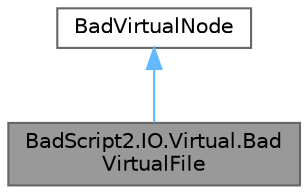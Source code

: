 digraph "BadScript2.IO.Virtual.BadVirtualFile"
{
 // LATEX_PDF_SIZE
  bgcolor="transparent";
  edge [fontname=Helvetica,fontsize=10,labelfontname=Helvetica,labelfontsize=10];
  node [fontname=Helvetica,fontsize=10,shape=box,height=0.2,width=0.4];
  Node1 [id="Node000001",label="BadScript2.IO.Virtual.Bad\lVirtualFile",height=0.2,width=0.4,color="gray40", fillcolor="grey60", style="filled", fontcolor="black",tooltip="Implements a Virtual File System File."];
  Node2 -> Node1 [id="edge1_Node000001_Node000002",dir="back",color="steelblue1",style="solid",tooltip=" "];
  Node2 [id="Node000002",label="BadVirtualNode",height=0.2,width=0.4,color="gray40", fillcolor="white", style="filled",URL="$class_bad_script2_1_1_i_o_1_1_virtual_1_1_bad_virtual_node.html",tooltip="Base class for all Virtual Filesystem Nodes."];
}
